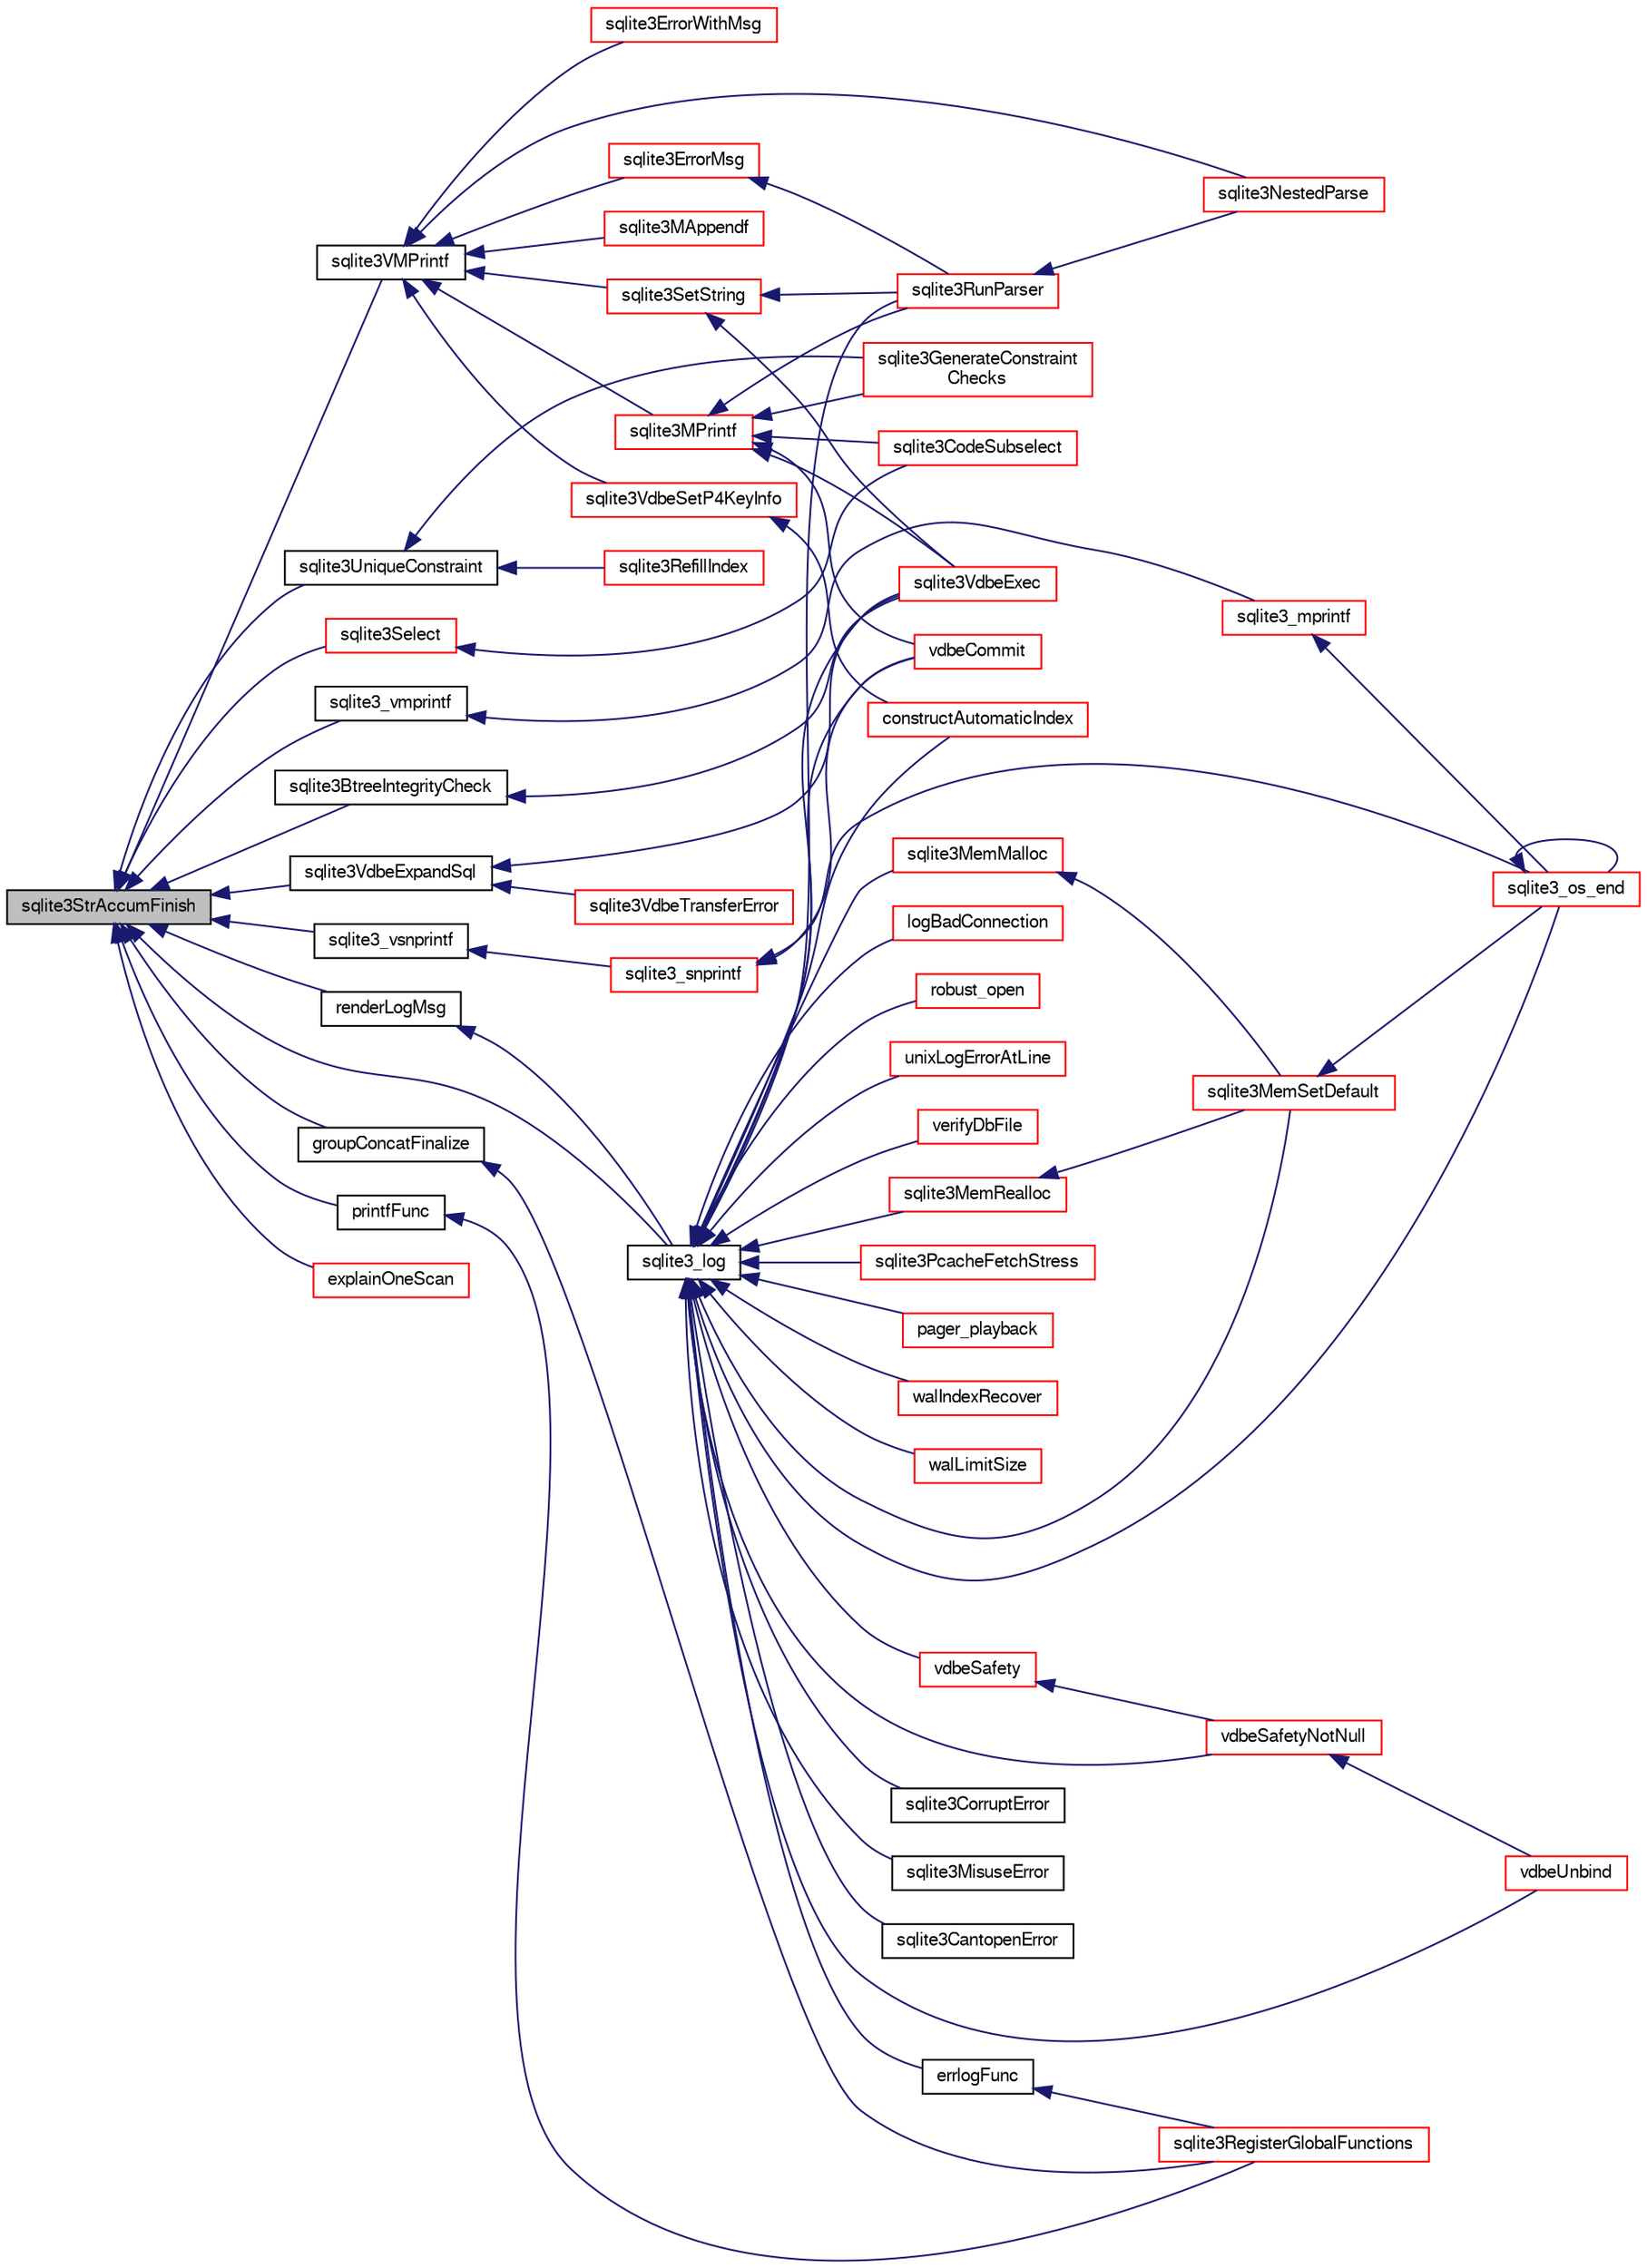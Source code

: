 digraph "sqlite3StrAccumFinish"
{
  edge [fontname="FreeSans",fontsize="10",labelfontname="FreeSans",labelfontsize="10"];
  node [fontname="FreeSans",fontsize="10",shape=record];
  rankdir="LR";
  Node717429 [label="sqlite3StrAccumFinish",height=0.2,width=0.4,color="black", fillcolor="grey75", style="filled", fontcolor="black"];
  Node717429 -> Node717430 [dir="back",color="midnightblue",fontsize="10",style="solid",fontname="FreeSans"];
  Node717430 [label="sqlite3VMPrintf",height=0.2,width=0.4,color="black", fillcolor="white", style="filled",URL="$sqlite3_8c.html#a05535d0982ef06fbc2ee8195ebbae689"];
  Node717430 -> Node717431 [dir="back",color="midnightblue",fontsize="10",style="solid",fontname="FreeSans"];
  Node717431 [label="sqlite3SetString",height=0.2,width=0.4,color="red", fillcolor="white", style="filled",URL="$sqlite3_8c.html#aad368822484a1ceae010a829e27454ae"];
  Node717431 -> Node717458 [dir="back",color="midnightblue",fontsize="10",style="solid",fontname="FreeSans"];
  Node717458 [label="sqlite3VdbeExec",height=0.2,width=0.4,color="red", fillcolor="white", style="filled",URL="$sqlite3_8c.html#a8ce40a614bdc56719c4d642b1e4dfb21"];
  Node717431 -> Node717600 [dir="back",color="midnightblue",fontsize="10",style="solid",fontname="FreeSans"];
  Node717600 [label="sqlite3RunParser",height=0.2,width=0.4,color="red", fillcolor="white", style="filled",URL="$sqlite3_8c.html#a174f16a9adcc64bf971bae4a5ffa3488"];
  Node717600 -> Node717601 [dir="back",color="midnightblue",fontsize="10",style="solid",fontname="FreeSans"];
  Node717601 [label="sqlite3NestedParse",height=0.2,width=0.4,color="red", fillcolor="white", style="filled",URL="$sqlite3_8c.html#ae78bd6187a28892732af5428ec15b03f"];
  Node717430 -> Node717696 [dir="back",color="midnightblue",fontsize="10",style="solid",fontname="FreeSans"];
  Node717696 [label="sqlite3MPrintf",height=0.2,width=0.4,color="red", fillcolor="white", style="filled",URL="$sqlite3_8c.html#a208ef0df84e9778778804a19af03efea"];
  Node717696 -> Node717703 [dir="back",color="midnightblue",fontsize="10",style="solid",fontname="FreeSans"];
  Node717703 [label="vdbeCommit",height=0.2,width=0.4,color="red", fillcolor="white", style="filled",URL="$sqlite3_8c.html#a5d7f1e0625451b987728f600cfe1b92d"];
  Node717696 -> Node717458 [dir="back",color="midnightblue",fontsize="10",style="solid",fontname="FreeSans"];
  Node717696 -> Node717513 [dir="back",color="midnightblue",fontsize="10",style="solid",fontname="FreeSans"];
  Node717513 [label="sqlite3CodeSubselect",height=0.2,width=0.4,color="red", fillcolor="white", style="filled",URL="$sqlite3_8c.html#aa69b46d2204a1d1b110107a1be12ee0c"];
  Node717696 -> Node717486 [dir="back",color="midnightblue",fontsize="10",style="solid",fontname="FreeSans"];
  Node717486 [label="sqlite3GenerateConstraint\lChecks",height=0.2,width=0.4,color="red", fillcolor="white", style="filled",URL="$sqlite3_8c.html#aef639c1e6a0c0a67ca6e7690ad931bd2"];
  Node717696 -> Node717600 [dir="back",color="midnightblue",fontsize="10",style="solid",fontname="FreeSans"];
  Node717430 -> Node718278 [dir="back",color="midnightblue",fontsize="10",style="solid",fontname="FreeSans"];
  Node718278 [label="sqlite3MAppendf",height=0.2,width=0.4,color="red", fillcolor="white", style="filled",URL="$sqlite3_8c.html#a43b33971f250cf38164a84f751057bce"];
  Node717430 -> Node718158 [dir="back",color="midnightblue",fontsize="10",style="solid",fontname="FreeSans"];
  Node718158 [label="sqlite3ErrorWithMsg",height=0.2,width=0.4,color="red", fillcolor="white", style="filled",URL="$sqlite3_8c.html#a11feb4cd8e77d59df266587cfe1b2641"];
  Node717430 -> Node718279 [dir="back",color="midnightblue",fontsize="10",style="solid",fontname="FreeSans"];
  Node718279 [label="sqlite3ErrorMsg",height=0.2,width=0.4,color="red", fillcolor="white", style="filled",URL="$sqlite3_8c.html#aee2798e173651adae0f9c85469f3457d"];
  Node718279 -> Node717600 [dir="back",color="midnightblue",fontsize="10",style="solid",fontname="FreeSans"];
  Node717430 -> Node717892 [dir="back",color="midnightblue",fontsize="10",style="solid",fontname="FreeSans"];
  Node717892 [label="sqlite3VdbeSetP4KeyInfo",height=0.2,width=0.4,color="red", fillcolor="white", style="filled",URL="$sqlite3_8c.html#a342090b36fbf7fdace2a23b8efca030c"];
  Node717892 -> Node717527 [dir="back",color="midnightblue",fontsize="10",style="solid",fontname="FreeSans"];
  Node717527 [label="constructAutomaticIndex",height=0.2,width=0.4,color="red", fillcolor="white", style="filled",URL="$sqlite3_8c.html#aad43d38bc718f4c8e8d0dd8f33ed526f"];
  Node717430 -> Node717601 [dir="back",color="midnightblue",fontsize="10",style="solid",fontname="FreeSans"];
  Node717429 -> Node718001 [dir="back",color="midnightblue",fontsize="10",style="solid",fontname="FreeSans"];
  Node718001 [label="sqlite3_vmprintf",height=0.2,width=0.4,color="black", fillcolor="white", style="filled",URL="$sqlite3_8h.html#ac240de67ddf003828f16a6d9dd3fa3ca"];
  Node718001 -> Node718002 [dir="back",color="midnightblue",fontsize="10",style="solid",fontname="FreeSans"];
  Node718002 [label="sqlite3_mprintf",height=0.2,width=0.4,color="red", fillcolor="white", style="filled",URL="$sqlite3_8h.html#a9533933e57f7ccbb48c32041ce3a8862"];
  Node718002 -> Node717714 [dir="back",color="midnightblue",fontsize="10",style="solid",fontname="FreeSans"];
  Node717714 [label="sqlite3_os_end",height=0.2,width=0.4,color="red", fillcolor="white", style="filled",URL="$sqlite3_8h.html#a2288c95881ecca13d994e42b6a958906"];
  Node717714 -> Node717714 [dir="back",color="midnightblue",fontsize="10",style="solid",fontname="FreeSans"];
  Node717429 -> Node718007 [dir="back",color="midnightblue",fontsize="10",style="solid",fontname="FreeSans"];
  Node718007 [label="sqlite3_vsnprintf",height=0.2,width=0.4,color="black", fillcolor="white", style="filled",URL="$sqlite3_8h.html#a095af9d57b6df1b95a77df71b9bce062"];
  Node718007 -> Node718008 [dir="back",color="midnightblue",fontsize="10",style="solid",fontname="FreeSans"];
  Node718008 [label="sqlite3_snprintf",height=0.2,width=0.4,color="red", fillcolor="white", style="filled",URL="$sqlite3_8h.html#af4558fab7cb8fb1e61fd642d3e017ef7"];
  Node718008 -> Node717714 [dir="back",color="midnightblue",fontsize="10",style="solid",fontname="FreeSans"];
  Node718008 -> Node717703 [dir="back",color="midnightblue",fontsize="10",style="solid",fontname="FreeSans"];
  Node717429 -> Node718128 [dir="back",color="midnightblue",fontsize="10",style="solid",fontname="FreeSans"];
  Node718128 [label="renderLogMsg",height=0.2,width=0.4,color="black", fillcolor="white", style="filled",URL="$sqlite3_8c.html#a7a02b43ce0a27bb52085c7f446d115af"];
  Node718128 -> Node717928 [dir="back",color="midnightblue",fontsize="10",style="solid",fontname="FreeSans"];
  Node717928 [label="sqlite3_log",height=0.2,width=0.4,color="black", fillcolor="white", style="filled",URL="$sqlite3_8h.html#a298c9699bf9c143662c6b1fec4b2dc3b"];
  Node717928 -> Node717929 [dir="back",color="midnightblue",fontsize="10",style="solid",fontname="FreeSans"];
  Node717929 [label="sqlite3MemMalloc",height=0.2,width=0.4,color="red", fillcolor="white", style="filled",URL="$sqlite3_8c.html#a53157f1a669f949332f44ca9f15c0a43"];
  Node717929 -> Node717923 [dir="back",color="midnightblue",fontsize="10",style="solid",fontname="FreeSans"];
  Node717923 [label="sqlite3MemSetDefault",height=0.2,width=0.4,color="red", fillcolor="white", style="filled",URL="$sqlite3_8c.html#a162fbfd727e92c5f8f72625b5ff62549"];
  Node717923 -> Node717714 [dir="back",color="midnightblue",fontsize="10",style="solid",fontname="FreeSans"];
  Node717928 -> Node717930 [dir="back",color="midnightblue",fontsize="10",style="solid",fontname="FreeSans"];
  Node717930 [label="sqlite3MemRealloc",height=0.2,width=0.4,color="red", fillcolor="white", style="filled",URL="$sqlite3_8c.html#addd043cc5742c3b0cf536763cd4e6948"];
  Node717930 -> Node717923 [dir="back",color="midnightblue",fontsize="10",style="solid",fontname="FreeSans"];
  Node717928 -> Node717923 [dir="back",color="midnightblue",fontsize="10",style="solid",fontname="FreeSans"];
  Node717928 -> Node717931 [dir="back",color="midnightblue",fontsize="10",style="solid",fontname="FreeSans"];
  Node717931 [label="logBadConnection",height=0.2,width=0.4,color="red", fillcolor="white", style="filled",URL="$sqlite3_8c.html#a8aa249fac852b22bb1227e2bc2921f11"];
  Node717928 -> Node717938 [dir="back",color="midnightblue",fontsize="10",style="solid",fontname="FreeSans"];
  Node717938 [label="robust_open",height=0.2,width=0.4,color="red", fillcolor="white", style="filled",URL="$sqlite3_8c.html#a0eb989e531821c6a1deb85a3ba0021c0"];
  Node717928 -> Node717943 [dir="back",color="midnightblue",fontsize="10",style="solid",fontname="FreeSans"];
  Node717943 [label="unixLogErrorAtLine",height=0.2,width=0.4,color="red", fillcolor="white", style="filled",URL="$sqlite3_8c.html#a23b4a35445d08fc62ef2d5c3d56c1640"];
  Node717928 -> Node717957 [dir="back",color="midnightblue",fontsize="10",style="solid",fontname="FreeSans"];
  Node717957 [label="verifyDbFile",height=0.2,width=0.4,color="red", fillcolor="white", style="filled",URL="$sqlite3_8c.html#a0ff620ba7a3e7e727c37c0b172d12c66"];
  Node717928 -> Node717714 [dir="back",color="midnightblue",fontsize="10",style="solid",fontname="FreeSans"];
  Node717928 -> Node717958 [dir="back",color="midnightblue",fontsize="10",style="solid",fontname="FreeSans"];
  Node717958 [label="sqlite3PcacheFetchStress",height=0.2,width=0.4,color="red", fillcolor="white", style="filled",URL="$sqlite3_8c.html#a83644ab4d77e1649ae5336b659edb351"];
  Node717928 -> Node717796 [dir="back",color="midnightblue",fontsize="10",style="solid",fontname="FreeSans"];
  Node717796 [label="pager_playback",height=0.2,width=0.4,color="red", fillcolor="white", style="filled",URL="$sqlite3_8c.html#a9d9a750a9fc76eb4b668c8a16b164a65"];
  Node717928 -> Node717959 [dir="back",color="midnightblue",fontsize="10",style="solid",fontname="FreeSans"];
  Node717959 [label="walIndexRecover",height=0.2,width=0.4,color="red", fillcolor="white", style="filled",URL="$sqlite3_8c.html#ab4ee99f3710323acbeb6c495dd18d205"];
  Node717928 -> Node717914 [dir="back",color="midnightblue",fontsize="10",style="solid",fontname="FreeSans"];
  Node717914 [label="walLimitSize",height=0.2,width=0.4,color="red", fillcolor="white", style="filled",URL="$sqlite3_8c.html#a7d814227c8fb4a3441c42e9f2fdade3b"];
  Node717928 -> Node717703 [dir="back",color="midnightblue",fontsize="10",style="solid",fontname="FreeSans"];
  Node717928 -> Node717970 [dir="back",color="midnightblue",fontsize="10",style="solid",fontname="FreeSans"];
  Node717970 [label="vdbeSafety",height=0.2,width=0.4,color="red", fillcolor="white", style="filled",URL="$sqlite3_8c.html#ad376f1aa66b2801fa8fb2fb134f370fd"];
  Node717970 -> Node717971 [dir="back",color="midnightblue",fontsize="10",style="solid",fontname="FreeSans"];
  Node717971 [label="vdbeSafetyNotNull",height=0.2,width=0.4,color="red", fillcolor="white", style="filled",URL="$sqlite3_8c.html#a018448275e86f09d8af8033cec4cafdf"];
  Node717971 -> Node717972 [dir="back",color="midnightblue",fontsize="10",style="solid",fontname="FreeSans"];
  Node717972 [label="vdbeUnbind",height=0.2,width=0.4,color="red", fillcolor="white", style="filled",URL="$sqlite3_8c.html#ae3ca3d8a878660305a0efd0c73c9f064"];
  Node717928 -> Node717971 [dir="back",color="midnightblue",fontsize="10",style="solid",fontname="FreeSans"];
  Node717928 -> Node717972 [dir="back",color="midnightblue",fontsize="10",style="solid",fontname="FreeSans"];
  Node717928 -> Node717458 [dir="back",color="midnightblue",fontsize="10",style="solid",fontname="FreeSans"];
  Node717928 -> Node717985 [dir="back",color="midnightblue",fontsize="10",style="solid",fontname="FreeSans"];
  Node717985 [label="errlogFunc",height=0.2,width=0.4,color="black", fillcolor="white", style="filled",URL="$sqlite3_8c.html#a56d5c8e1f0a43e4c9f8864c27065393f"];
  Node717985 -> Node717706 [dir="back",color="midnightblue",fontsize="10",style="solid",fontname="FreeSans"];
  Node717706 [label="sqlite3RegisterGlobalFunctions",height=0.2,width=0.4,color="red", fillcolor="white", style="filled",URL="$sqlite3_8c.html#a9f75bd111010f29e1b8d74344473c4ec"];
  Node717928 -> Node717527 [dir="back",color="midnightblue",fontsize="10",style="solid",fontname="FreeSans"];
  Node717928 -> Node717600 [dir="back",color="midnightblue",fontsize="10",style="solid",fontname="FreeSans"];
  Node717928 -> Node717986 [dir="back",color="midnightblue",fontsize="10",style="solid",fontname="FreeSans"];
  Node717986 [label="sqlite3CorruptError",height=0.2,width=0.4,color="black", fillcolor="white", style="filled",URL="$sqlite3_8c.html#a66f16cea11e3c7d1b5f60ff7b6ff5e1a"];
  Node717928 -> Node717987 [dir="back",color="midnightblue",fontsize="10",style="solid",fontname="FreeSans"];
  Node717987 [label="sqlite3MisuseError",height=0.2,width=0.4,color="black", fillcolor="white", style="filled",URL="$sqlite3_8c.html#a0550217d0f8d42f53c258c44746fb804"];
  Node717928 -> Node717988 [dir="back",color="midnightblue",fontsize="10",style="solid",fontname="FreeSans"];
  Node717988 [label="sqlite3CantopenError",height=0.2,width=0.4,color="black", fillcolor="white", style="filled",URL="$sqlite3_8c.html#a62298ad2d3a1ea7b9501264b7004ec33"];
  Node717429 -> Node717928 [dir="back",color="midnightblue",fontsize="10",style="solid",fontname="FreeSans"];
  Node717429 -> Node717823 [dir="back",color="midnightblue",fontsize="10",style="solid",fontname="FreeSans"];
  Node717823 [label="sqlite3BtreeIntegrityCheck",height=0.2,width=0.4,color="black", fillcolor="white", style="filled",URL="$sqlite3_8c.html#aa00011902d9e5ba26452d147c43fa1d8"];
  Node717823 -> Node717458 [dir="back",color="midnightblue",fontsize="10",style="solid",fontname="FreeSans"];
  Node717429 -> Node718130 [dir="back",color="midnightblue",fontsize="10",style="solid",fontname="FreeSans"];
  Node718130 [label="sqlite3VdbeExpandSql",height=0.2,width=0.4,color="black", fillcolor="white", style="filled",URL="$sqlite3_8c.html#a5a497837d5d69b92e7bca23673589c69"];
  Node718130 -> Node717917 [dir="back",color="midnightblue",fontsize="10",style="solid",fontname="FreeSans"];
  Node717917 [label="sqlite3VdbeTransferError",height=0.2,width=0.4,color="red", fillcolor="white", style="filled",URL="$sqlite3_8c.html#aaf4a567b51602bb6d7bb150e6c72de69"];
  Node718130 -> Node717458 [dir="back",color="midnightblue",fontsize="10",style="solid",fontname="FreeSans"];
  Node717429 -> Node718136 [dir="back",color="midnightblue",fontsize="10",style="solid",fontname="FreeSans"];
  Node718136 [label="sqlite3UniqueConstraint",height=0.2,width=0.4,color="black", fillcolor="white", style="filled",URL="$sqlite3_8c.html#a4e35c041bf7710b6f3e2db6d86e86d7a"];
  Node718136 -> Node717522 [dir="back",color="midnightblue",fontsize="10",style="solid",fontname="FreeSans"];
  Node717522 [label="sqlite3RefillIndex",height=0.2,width=0.4,color="red", fillcolor="white", style="filled",URL="$sqlite3_8c.html#a17be5b679d9181b961ea9ba4a18d4f80"];
  Node718136 -> Node717486 [dir="back",color="midnightblue",fontsize="10",style="solid",fontname="FreeSans"];
  Node717429 -> Node718108 [dir="back",color="midnightblue",fontsize="10",style="solid",fontname="FreeSans"];
  Node718108 [label="printfFunc",height=0.2,width=0.4,color="black", fillcolor="white", style="filled",URL="$sqlite3_8c.html#a80ca21d434c7c5b6668bee721331dda8"];
  Node718108 -> Node717706 [dir="back",color="midnightblue",fontsize="10",style="solid",fontname="FreeSans"];
  Node717429 -> Node718176 [dir="back",color="midnightblue",fontsize="10",style="solid",fontname="FreeSans"];
  Node718176 [label="groupConcatFinalize",height=0.2,width=0.4,color="black", fillcolor="white", style="filled",URL="$sqlite3_8c.html#afb7efd138b3092aa6a3e92e7f54b0f6a"];
  Node718176 -> Node717706 [dir="back",color="midnightblue",fontsize="10",style="solid",fontname="FreeSans"];
  Node717429 -> Node717512 [dir="back",color="midnightblue",fontsize="10",style="solid",fontname="FreeSans"];
  Node717512 [label="sqlite3Select",height=0.2,width=0.4,color="red", fillcolor="white", style="filled",URL="$sqlite3_8c.html#a2465ee8c956209ba4b272477b7c21a45"];
  Node717512 -> Node717513 [dir="back",color="midnightblue",fontsize="10",style="solid",fontname="FreeSans"];
  Node717429 -> Node718132 [dir="back",color="midnightblue",fontsize="10",style="solid",fontname="FreeSans"];
  Node718132 [label="explainOneScan",height=0.2,width=0.4,color="red", fillcolor="white", style="filled",URL="$sqlite3_8c.html#ae5281c97cc6f8cd02effffe937725524"];
}
